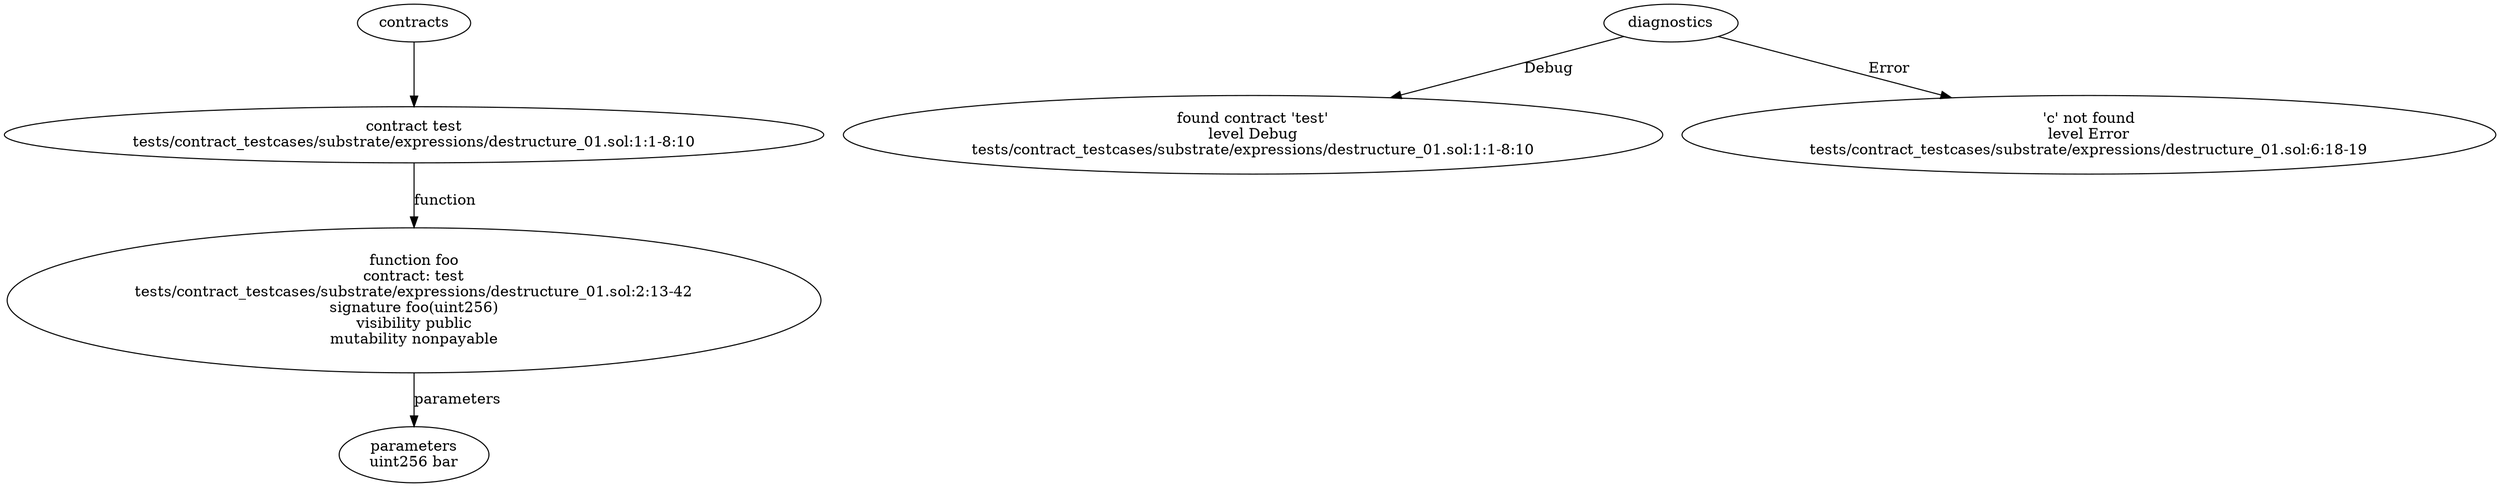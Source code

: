 strict digraph "tests/contract_testcases/substrate/expressions/destructure_01.sol" {
	contract [label="contract test\ntests/contract_testcases/substrate/expressions/destructure_01.sol:1:1-8:10"]
	foo [label="function foo\ncontract: test\ntests/contract_testcases/substrate/expressions/destructure_01.sol:2:13-42\nsignature foo(uint256)\nvisibility public\nmutability nonpayable"]
	parameters [label="parameters\nuint256 bar"]
	diagnostic [label="found contract 'test'\nlevel Debug\ntests/contract_testcases/substrate/expressions/destructure_01.sol:1:1-8:10"]
	diagnostic_6 [label="'c' not found\nlevel Error\ntests/contract_testcases/substrate/expressions/destructure_01.sol:6:18-19"]
	contracts -> contract
	contract -> foo [label="function"]
	foo -> parameters [label="parameters"]
	diagnostics -> diagnostic [label="Debug"]
	diagnostics -> diagnostic_6 [label="Error"]
}
